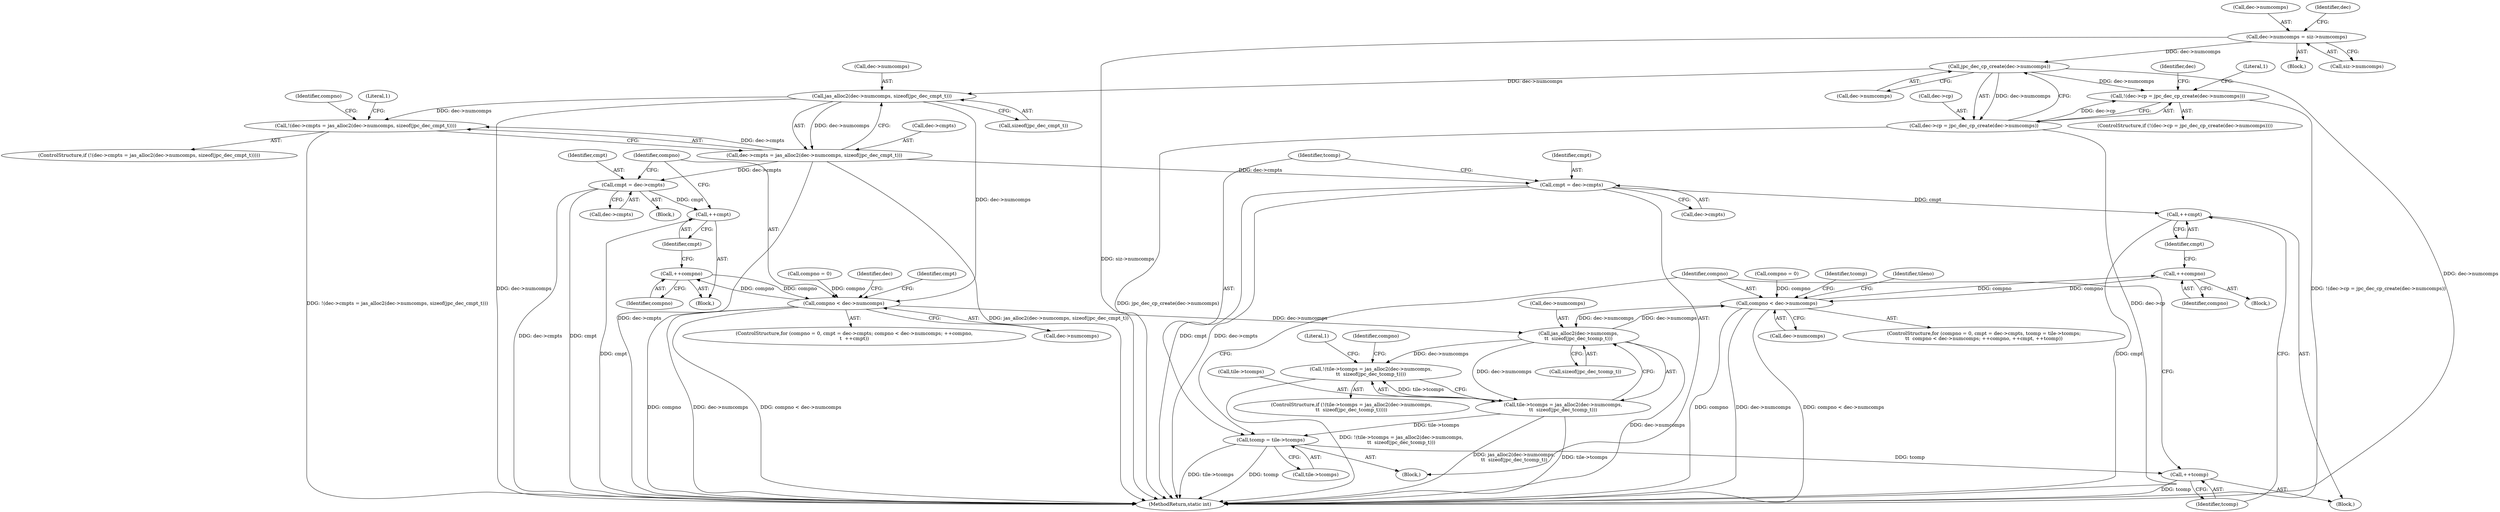 digraph "0_jasper_d91198abd00fc435a397fe6bad906a4c1748e9cf@API" {
"1000190" [label="(Call,jpc_dec_cp_create(dec->numcomps))"];
"1000177" [label="(Call,dec->numcomps = siz->numcomps)"];
"1000185" [label="(Call,!(dec->cp = jpc_dec_cp_create(dec->numcomps)))"];
"1000186" [label="(Call,dec->cp = jpc_dec_cp_create(dec->numcomps))"];
"1000204" [label="(Call,jas_alloc2(dec->numcomps, sizeof(jpc_dec_cmpt_t)))"];
"1000199" [label="(Call,!(dec->cmpts = jas_alloc2(dec->numcomps, sizeof(jpc_dec_cmpt_t))))"];
"1000200" [label="(Call,dec->cmpts = jas_alloc2(dec->numcomps, sizeof(jpc_dec_cmpt_t)))"];
"1000219" [label="(Call,cmpt = dec->cmpts)"];
"1000232" [label="(Call,++cmpt)"];
"1000578" [label="(Call,cmpt = dec->cmpts)"];
"1000597" [label="(Call,++cmpt)"];
"1000224" [label="(Call,compno < dec->numcomps)"];
"1000230" [label="(Call,++compno)"];
"1000562" [label="(Call,jas_alloc2(dec->numcomps,\n\t\t  sizeof(jpc_dec_tcomp_t)))"];
"1000557" [label="(Call,!(tile->tcomps = jas_alloc2(dec->numcomps,\n\t\t  sizeof(jpc_dec_tcomp_t))))"];
"1000558" [label="(Call,tile->tcomps = jas_alloc2(dec->numcomps,\n\t\t  sizeof(jpc_dec_tcomp_t)))"];
"1000583" [label="(Call,tcomp = tile->tcomps)"];
"1000599" [label="(Call,++tcomp)"];
"1000588" [label="(Call,compno < dec->numcomps)"];
"1000594" [label="(Call,++compno)"];
"1000597" [label="(Call,++cmpt)"];
"1000204" [label="(Call,jas_alloc2(dec->numcomps, sizeof(jpc_dec_cmpt_t)))"];
"1000104" [label="(Block,)"];
"1000208" [label="(Call,sizeof(jpc_dec_cmpt_t))"];
"1000600" [label="(Identifier,tcomp)"];
"1000563" [label="(Call,dec->numcomps)"];
"1000185" [label="(Call,!(dec->cp = jpc_dec_cp_create(dec->numcomps)))"];
"1000588" [label="(Call,compno < dec->numcomps)"];
"1000590" [label="(Call,dec->numcomps)"];
"1000584" [label="(Identifier,tcomp)"];
"1000230" [label="(Call,++compno)"];
"1000187" [label="(Call,dec->cp)"];
"1000556" [label="(ControlStructure,if (!(tile->tcomps = jas_alloc2(dec->numcomps,\n\t\t  sizeof(jpc_dec_tcomp_t)))))"];
"1000583" [label="(Call,tcomp = tile->tcomps)"];
"1000233" [label="(Identifier,cmpt)"];
"1000225" [label="(Identifier,compno)"];
"1000216" [label="(Call,compno = 0)"];
"1000557" [label="(Call,!(tile->tcomps = jas_alloc2(dec->numcomps,\n\t\t  sizeof(jpc_dec_tcomp_t))))"];
"1000574" [label="(Call,compno = 0)"];
"1000329" [label="(Identifier,dec)"];
"1000589" [label="(Identifier,compno)"];
"1000178" [label="(Call,dec->numcomps)"];
"1000231" [label="(Identifier,compno)"];
"1000232" [label="(Call,++cmpt)"];
"1000201" [label="(Call,dec->cmpts)"];
"1000177" [label="(Call,dec->numcomps = siz->numcomps)"];
"1000604" [label="(Identifier,tcomp)"];
"1000221" [label="(Call,dec->cmpts)"];
"1000202" [label="(Identifier,dec)"];
"1000566" [label="(Call,sizeof(jpc_dec_tcomp_t))"];
"1000585" [label="(Call,tile->tcomps)"];
"1000678" [label="(MethodReturn,static int)"];
"1000219" [label="(Call,cmpt = dec->cmpts)"];
"1000220" [label="(Identifier,cmpt)"];
"1000198" [label="(ControlStructure,if (!(dec->cmpts = jas_alloc2(dec->numcomps, sizeof(jpc_dec_cmpt_t)))))"];
"1000215" [label="(Block,)"];
"1000580" [label="(Call,dec->cmpts)"];
"1000598" [label="(Identifier,cmpt)"];
"1000593" [label="(Block,)"];
"1000575" [label="(Identifier,compno)"];
"1000199" [label="(Call,!(dec->cmpts = jas_alloc2(dec->numcomps, sizeof(jpc_dec_cmpt_t))))"];
"1000571" [label="(Literal,1)"];
"1000205" [label="(Call,dec->numcomps)"];
"1000577" [label="(Block,)"];
"1000572" [label="(ControlStructure,for (compno = 0, cmpt = dec->cmpts, tcomp = tile->tcomps;\n\t\t  compno < dec->numcomps; ++compno, ++cmpt, ++tcomp))"];
"1000200" [label="(Call,dec->cmpts = jas_alloc2(dec->numcomps, sizeof(jpc_dec_cmpt_t)))"];
"1000558" [label="(Call,tile->tcomps = jas_alloc2(dec->numcomps,\n\t\t  sizeof(jpc_dec_tcomp_t)))"];
"1000214" [label="(ControlStructure,for (compno = 0, cmpt = dec->cmpts; compno < dec->numcomps; ++compno,\n\t  ++cmpt))"];
"1000188" [label="(Identifier,dec)"];
"1000181" [label="(Call,siz->numcomps)"];
"1000197" [label="(Literal,1)"];
"1000579" [label="(Identifier,cmpt)"];
"1000578" [label="(Call,cmpt = dec->cmpts)"];
"1000599" [label="(Call,++tcomp)"];
"1000237" [label="(Identifier,cmpt)"];
"1000596" [label="(Block,)"];
"1000184" [label="(ControlStructure,if (!(dec->cp = jpc_dec_cp_create(dec->numcomps))))"];
"1000421" [label="(Identifier,tileno)"];
"1000226" [label="(Call,dec->numcomps)"];
"1000229" [label="(Block,)"];
"1000213" [label="(Literal,1)"];
"1000217" [label="(Identifier,compno)"];
"1000224" [label="(Call,compno < dec->numcomps)"];
"1000595" [label="(Identifier,compno)"];
"1000191" [label="(Call,dec->numcomps)"];
"1000594" [label="(Call,++compno)"];
"1000186" [label="(Call,dec->cp = jpc_dec_cp_create(dec->numcomps))"];
"1000559" [label="(Call,tile->tcomps)"];
"1000190" [label="(Call,jpc_dec_cp_create(dec->numcomps))"];
"1000562" [label="(Call,jas_alloc2(dec->numcomps,\n\t\t  sizeof(jpc_dec_tcomp_t)))"];
"1000190" -> "1000186"  [label="AST: "];
"1000190" -> "1000191"  [label="CFG: "];
"1000191" -> "1000190"  [label="AST: "];
"1000186" -> "1000190"  [label="CFG: "];
"1000190" -> "1000678"  [label="DDG: dec->numcomps"];
"1000190" -> "1000185"  [label="DDG: dec->numcomps"];
"1000190" -> "1000186"  [label="DDG: dec->numcomps"];
"1000177" -> "1000190"  [label="DDG: dec->numcomps"];
"1000190" -> "1000204"  [label="DDG: dec->numcomps"];
"1000177" -> "1000104"  [label="AST: "];
"1000177" -> "1000181"  [label="CFG: "];
"1000178" -> "1000177"  [label="AST: "];
"1000181" -> "1000177"  [label="AST: "];
"1000188" -> "1000177"  [label="CFG: "];
"1000177" -> "1000678"  [label="DDG: siz->numcomps"];
"1000185" -> "1000184"  [label="AST: "];
"1000185" -> "1000186"  [label="CFG: "];
"1000186" -> "1000185"  [label="AST: "];
"1000197" -> "1000185"  [label="CFG: "];
"1000202" -> "1000185"  [label="CFG: "];
"1000185" -> "1000678"  [label="DDG: !(dec->cp = jpc_dec_cp_create(dec->numcomps))"];
"1000186" -> "1000185"  [label="DDG: dec->cp"];
"1000187" -> "1000186"  [label="AST: "];
"1000186" -> "1000678"  [label="DDG: dec->cp"];
"1000186" -> "1000678"  [label="DDG: jpc_dec_cp_create(dec->numcomps)"];
"1000204" -> "1000200"  [label="AST: "];
"1000204" -> "1000208"  [label="CFG: "];
"1000205" -> "1000204"  [label="AST: "];
"1000208" -> "1000204"  [label="AST: "];
"1000200" -> "1000204"  [label="CFG: "];
"1000204" -> "1000678"  [label="DDG: dec->numcomps"];
"1000204" -> "1000199"  [label="DDG: dec->numcomps"];
"1000204" -> "1000200"  [label="DDG: dec->numcomps"];
"1000204" -> "1000224"  [label="DDG: dec->numcomps"];
"1000199" -> "1000198"  [label="AST: "];
"1000199" -> "1000200"  [label="CFG: "];
"1000200" -> "1000199"  [label="AST: "];
"1000213" -> "1000199"  [label="CFG: "];
"1000217" -> "1000199"  [label="CFG: "];
"1000199" -> "1000678"  [label="DDG: !(dec->cmpts = jas_alloc2(dec->numcomps, sizeof(jpc_dec_cmpt_t)))"];
"1000200" -> "1000199"  [label="DDG: dec->cmpts"];
"1000201" -> "1000200"  [label="AST: "];
"1000200" -> "1000678"  [label="DDG: dec->cmpts"];
"1000200" -> "1000678"  [label="DDG: jas_alloc2(dec->numcomps, sizeof(jpc_dec_cmpt_t))"];
"1000200" -> "1000219"  [label="DDG: dec->cmpts"];
"1000200" -> "1000578"  [label="DDG: dec->cmpts"];
"1000219" -> "1000215"  [label="AST: "];
"1000219" -> "1000221"  [label="CFG: "];
"1000220" -> "1000219"  [label="AST: "];
"1000221" -> "1000219"  [label="AST: "];
"1000225" -> "1000219"  [label="CFG: "];
"1000219" -> "1000678"  [label="DDG: dec->cmpts"];
"1000219" -> "1000678"  [label="DDG: cmpt"];
"1000219" -> "1000232"  [label="DDG: cmpt"];
"1000232" -> "1000229"  [label="AST: "];
"1000232" -> "1000233"  [label="CFG: "];
"1000233" -> "1000232"  [label="AST: "];
"1000225" -> "1000232"  [label="CFG: "];
"1000232" -> "1000678"  [label="DDG: cmpt"];
"1000578" -> "1000577"  [label="AST: "];
"1000578" -> "1000580"  [label="CFG: "];
"1000579" -> "1000578"  [label="AST: "];
"1000580" -> "1000578"  [label="AST: "];
"1000584" -> "1000578"  [label="CFG: "];
"1000578" -> "1000678"  [label="DDG: cmpt"];
"1000578" -> "1000678"  [label="DDG: dec->cmpts"];
"1000578" -> "1000597"  [label="DDG: cmpt"];
"1000597" -> "1000596"  [label="AST: "];
"1000597" -> "1000598"  [label="CFG: "];
"1000598" -> "1000597"  [label="AST: "];
"1000600" -> "1000597"  [label="CFG: "];
"1000597" -> "1000678"  [label="DDG: cmpt"];
"1000224" -> "1000214"  [label="AST: "];
"1000224" -> "1000226"  [label="CFG: "];
"1000225" -> "1000224"  [label="AST: "];
"1000226" -> "1000224"  [label="AST: "];
"1000237" -> "1000224"  [label="CFG: "];
"1000329" -> "1000224"  [label="CFG: "];
"1000224" -> "1000678"  [label="DDG: compno"];
"1000224" -> "1000678"  [label="DDG: dec->numcomps"];
"1000224" -> "1000678"  [label="DDG: compno < dec->numcomps"];
"1000216" -> "1000224"  [label="DDG: compno"];
"1000230" -> "1000224"  [label="DDG: compno"];
"1000224" -> "1000230"  [label="DDG: compno"];
"1000224" -> "1000562"  [label="DDG: dec->numcomps"];
"1000230" -> "1000229"  [label="AST: "];
"1000230" -> "1000231"  [label="CFG: "];
"1000231" -> "1000230"  [label="AST: "];
"1000233" -> "1000230"  [label="CFG: "];
"1000562" -> "1000558"  [label="AST: "];
"1000562" -> "1000566"  [label="CFG: "];
"1000563" -> "1000562"  [label="AST: "];
"1000566" -> "1000562"  [label="AST: "];
"1000558" -> "1000562"  [label="CFG: "];
"1000562" -> "1000678"  [label="DDG: dec->numcomps"];
"1000562" -> "1000557"  [label="DDG: dec->numcomps"];
"1000562" -> "1000558"  [label="DDG: dec->numcomps"];
"1000588" -> "1000562"  [label="DDG: dec->numcomps"];
"1000562" -> "1000588"  [label="DDG: dec->numcomps"];
"1000557" -> "1000556"  [label="AST: "];
"1000557" -> "1000558"  [label="CFG: "];
"1000558" -> "1000557"  [label="AST: "];
"1000571" -> "1000557"  [label="CFG: "];
"1000575" -> "1000557"  [label="CFG: "];
"1000557" -> "1000678"  [label="DDG: !(tile->tcomps = jas_alloc2(dec->numcomps,\n\t\t  sizeof(jpc_dec_tcomp_t)))"];
"1000558" -> "1000557"  [label="DDG: tile->tcomps"];
"1000559" -> "1000558"  [label="AST: "];
"1000558" -> "1000678"  [label="DDG: jas_alloc2(dec->numcomps,\n\t\t  sizeof(jpc_dec_tcomp_t))"];
"1000558" -> "1000678"  [label="DDG: tile->tcomps"];
"1000558" -> "1000583"  [label="DDG: tile->tcomps"];
"1000583" -> "1000577"  [label="AST: "];
"1000583" -> "1000585"  [label="CFG: "];
"1000584" -> "1000583"  [label="AST: "];
"1000585" -> "1000583"  [label="AST: "];
"1000589" -> "1000583"  [label="CFG: "];
"1000583" -> "1000678"  [label="DDG: tcomp"];
"1000583" -> "1000678"  [label="DDG: tile->tcomps"];
"1000583" -> "1000599"  [label="DDG: tcomp"];
"1000599" -> "1000596"  [label="AST: "];
"1000599" -> "1000600"  [label="CFG: "];
"1000600" -> "1000599"  [label="AST: "];
"1000589" -> "1000599"  [label="CFG: "];
"1000599" -> "1000678"  [label="DDG: tcomp"];
"1000588" -> "1000572"  [label="AST: "];
"1000588" -> "1000590"  [label="CFG: "];
"1000589" -> "1000588"  [label="AST: "];
"1000590" -> "1000588"  [label="AST: "];
"1000604" -> "1000588"  [label="CFG: "];
"1000421" -> "1000588"  [label="CFG: "];
"1000588" -> "1000678"  [label="DDG: compno"];
"1000588" -> "1000678"  [label="DDG: dec->numcomps"];
"1000588" -> "1000678"  [label="DDG: compno < dec->numcomps"];
"1000574" -> "1000588"  [label="DDG: compno"];
"1000594" -> "1000588"  [label="DDG: compno"];
"1000588" -> "1000594"  [label="DDG: compno"];
"1000594" -> "1000593"  [label="AST: "];
"1000594" -> "1000595"  [label="CFG: "];
"1000595" -> "1000594"  [label="AST: "];
"1000598" -> "1000594"  [label="CFG: "];
}
